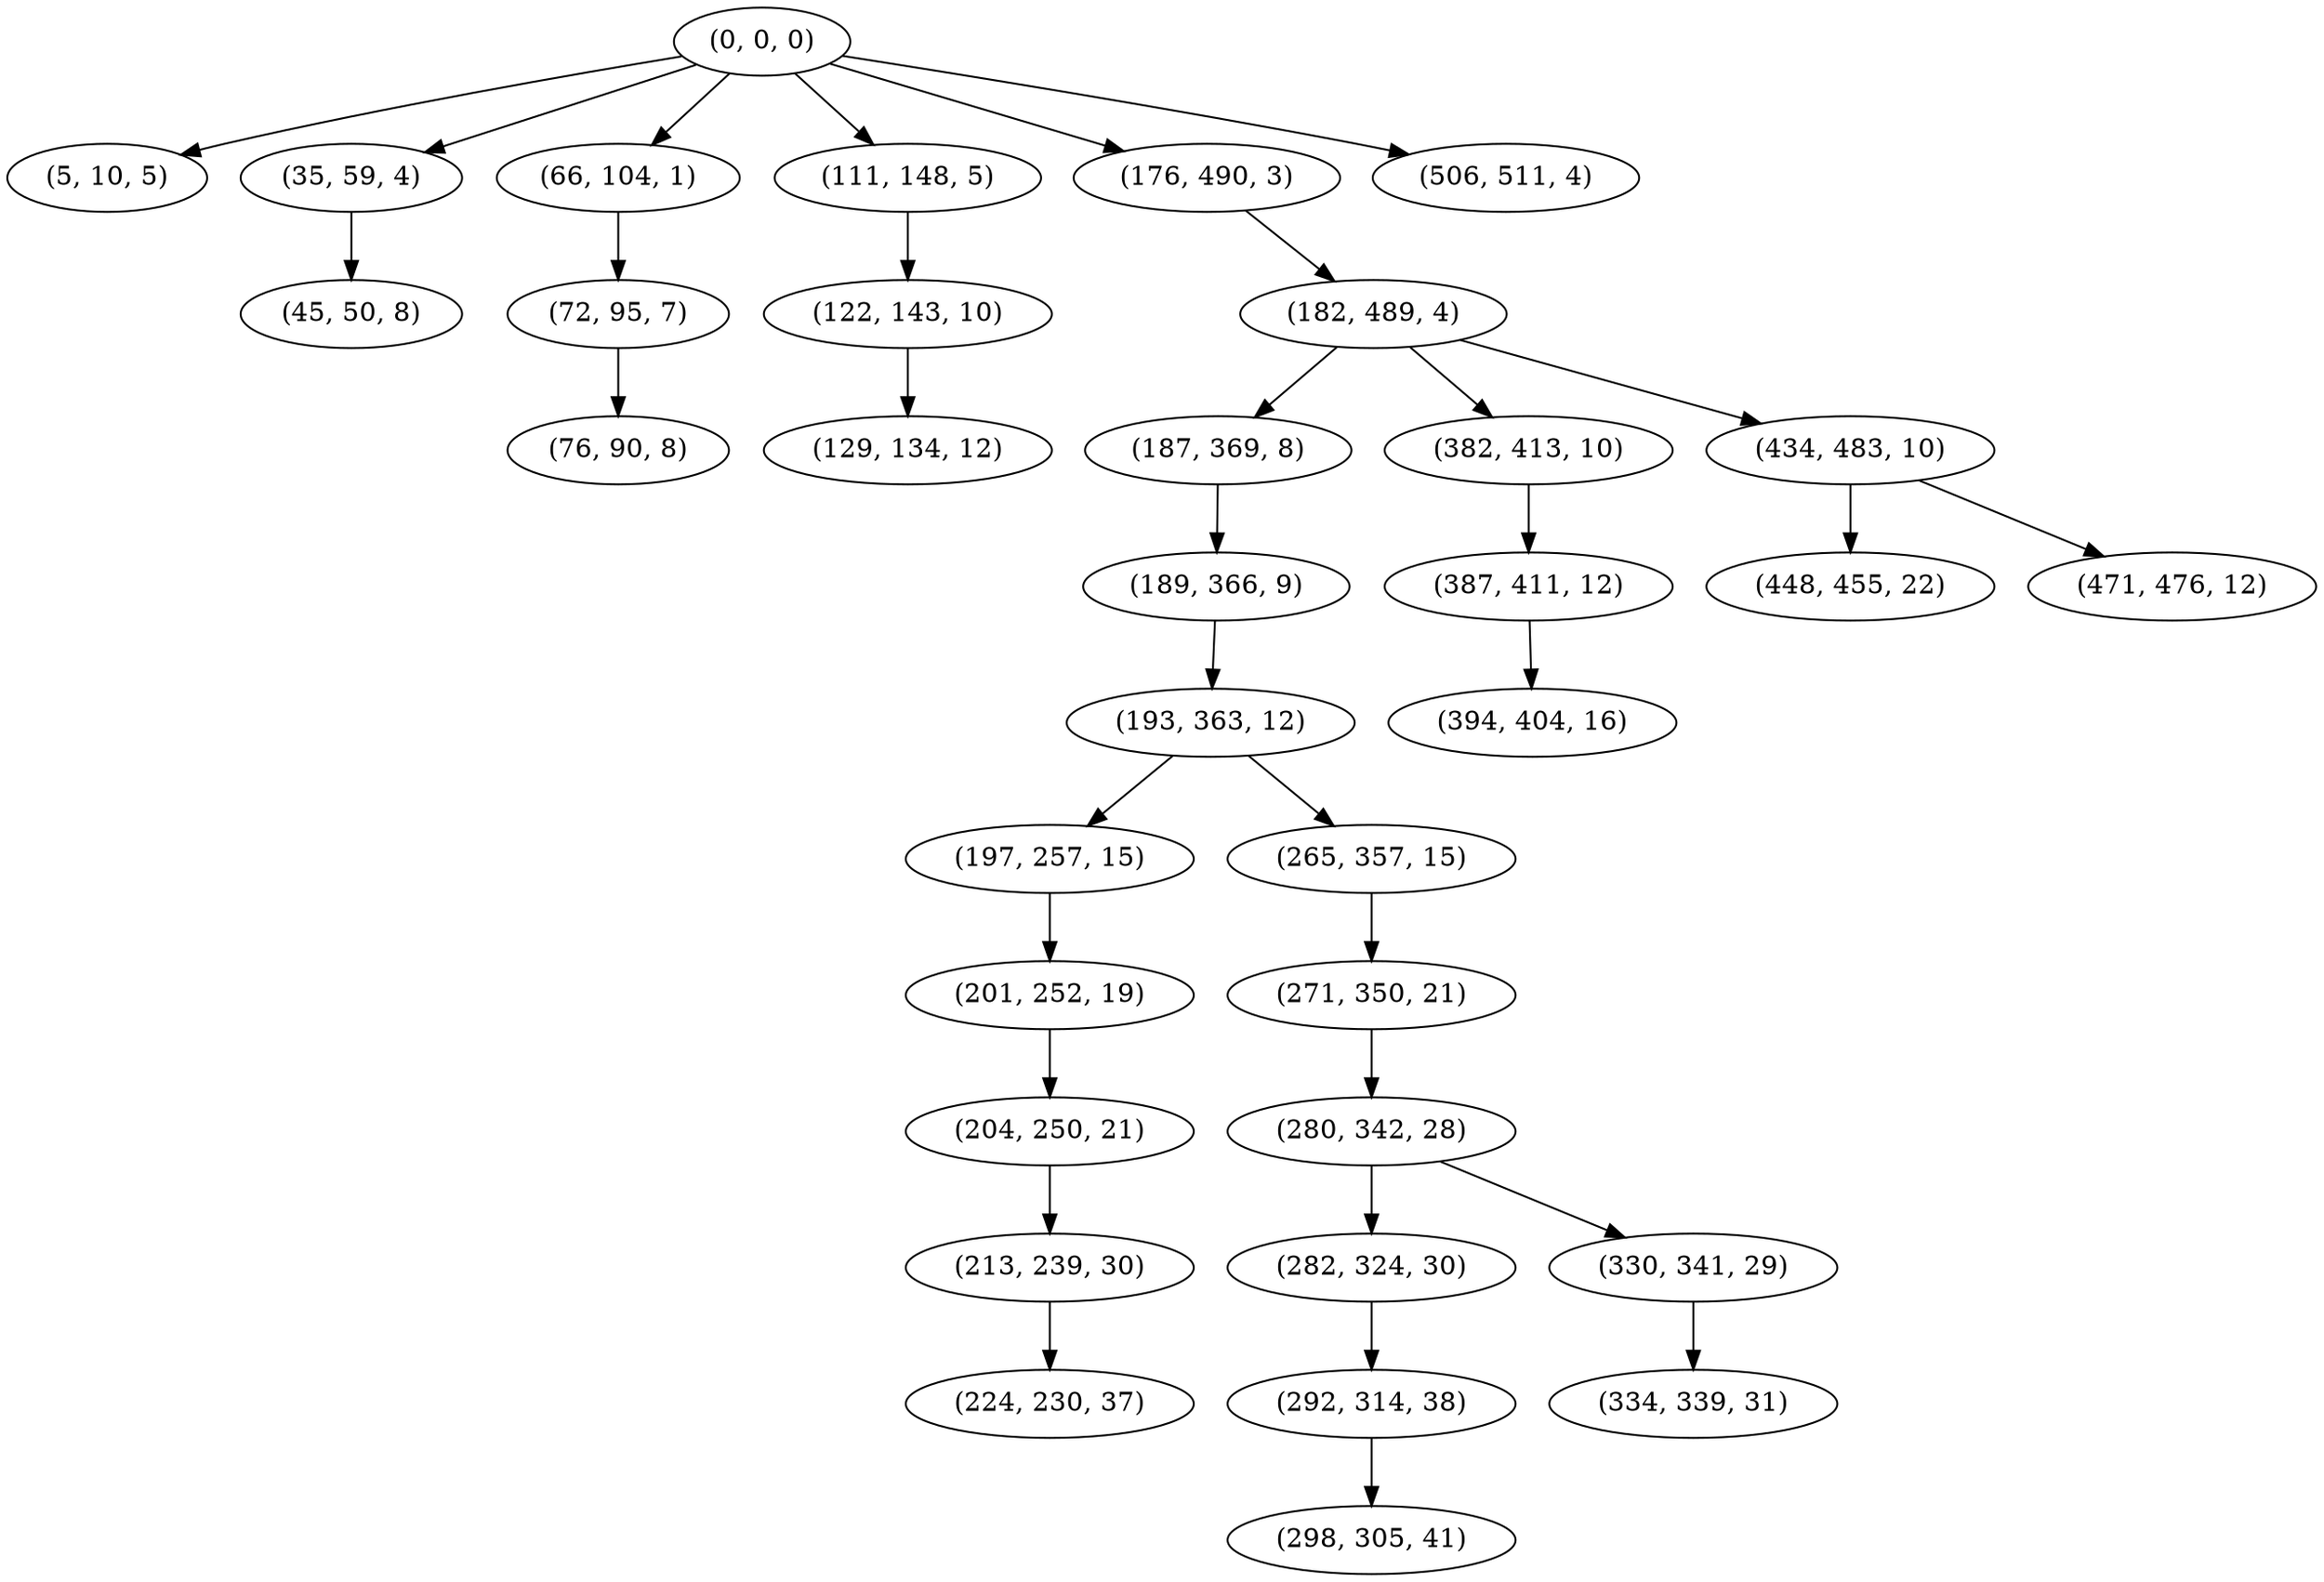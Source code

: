 digraph tree {
    "(0, 0, 0)";
    "(5, 10, 5)";
    "(35, 59, 4)";
    "(45, 50, 8)";
    "(66, 104, 1)";
    "(72, 95, 7)";
    "(76, 90, 8)";
    "(111, 148, 5)";
    "(122, 143, 10)";
    "(129, 134, 12)";
    "(176, 490, 3)";
    "(182, 489, 4)";
    "(187, 369, 8)";
    "(189, 366, 9)";
    "(193, 363, 12)";
    "(197, 257, 15)";
    "(201, 252, 19)";
    "(204, 250, 21)";
    "(213, 239, 30)";
    "(224, 230, 37)";
    "(265, 357, 15)";
    "(271, 350, 21)";
    "(280, 342, 28)";
    "(282, 324, 30)";
    "(292, 314, 38)";
    "(298, 305, 41)";
    "(330, 341, 29)";
    "(334, 339, 31)";
    "(382, 413, 10)";
    "(387, 411, 12)";
    "(394, 404, 16)";
    "(434, 483, 10)";
    "(448, 455, 22)";
    "(471, 476, 12)";
    "(506, 511, 4)";
    "(0, 0, 0)" -> "(5, 10, 5)";
    "(0, 0, 0)" -> "(35, 59, 4)";
    "(0, 0, 0)" -> "(66, 104, 1)";
    "(0, 0, 0)" -> "(111, 148, 5)";
    "(0, 0, 0)" -> "(176, 490, 3)";
    "(0, 0, 0)" -> "(506, 511, 4)";
    "(35, 59, 4)" -> "(45, 50, 8)";
    "(66, 104, 1)" -> "(72, 95, 7)";
    "(72, 95, 7)" -> "(76, 90, 8)";
    "(111, 148, 5)" -> "(122, 143, 10)";
    "(122, 143, 10)" -> "(129, 134, 12)";
    "(176, 490, 3)" -> "(182, 489, 4)";
    "(182, 489, 4)" -> "(187, 369, 8)";
    "(182, 489, 4)" -> "(382, 413, 10)";
    "(182, 489, 4)" -> "(434, 483, 10)";
    "(187, 369, 8)" -> "(189, 366, 9)";
    "(189, 366, 9)" -> "(193, 363, 12)";
    "(193, 363, 12)" -> "(197, 257, 15)";
    "(193, 363, 12)" -> "(265, 357, 15)";
    "(197, 257, 15)" -> "(201, 252, 19)";
    "(201, 252, 19)" -> "(204, 250, 21)";
    "(204, 250, 21)" -> "(213, 239, 30)";
    "(213, 239, 30)" -> "(224, 230, 37)";
    "(265, 357, 15)" -> "(271, 350, 21)";
    "(271, 350, 21)" -> "(280, 342, 28)";
    "(280, 342, 28)" -> "(282, 324, 30)";
    "(280, 342, 28)" -> "(330, 341, 29)";
    "(282, 324, 30)" -> "(292, 314, 38)";
    "(292, 314, 38)" -> "(298, 305, 41)";
    "(330, 341, 29)" -> "(334, 339, 31)";
    "(382, 413, 10)" -> "(387, 411, 12)";
    "(387, 411, 12)" -> "(394, 404, 16)";
    "(434, 483, 10)" -> "(448, 455, 22)";
    "(434, 483, 10)" -> "(471, 476, 12)";
}
